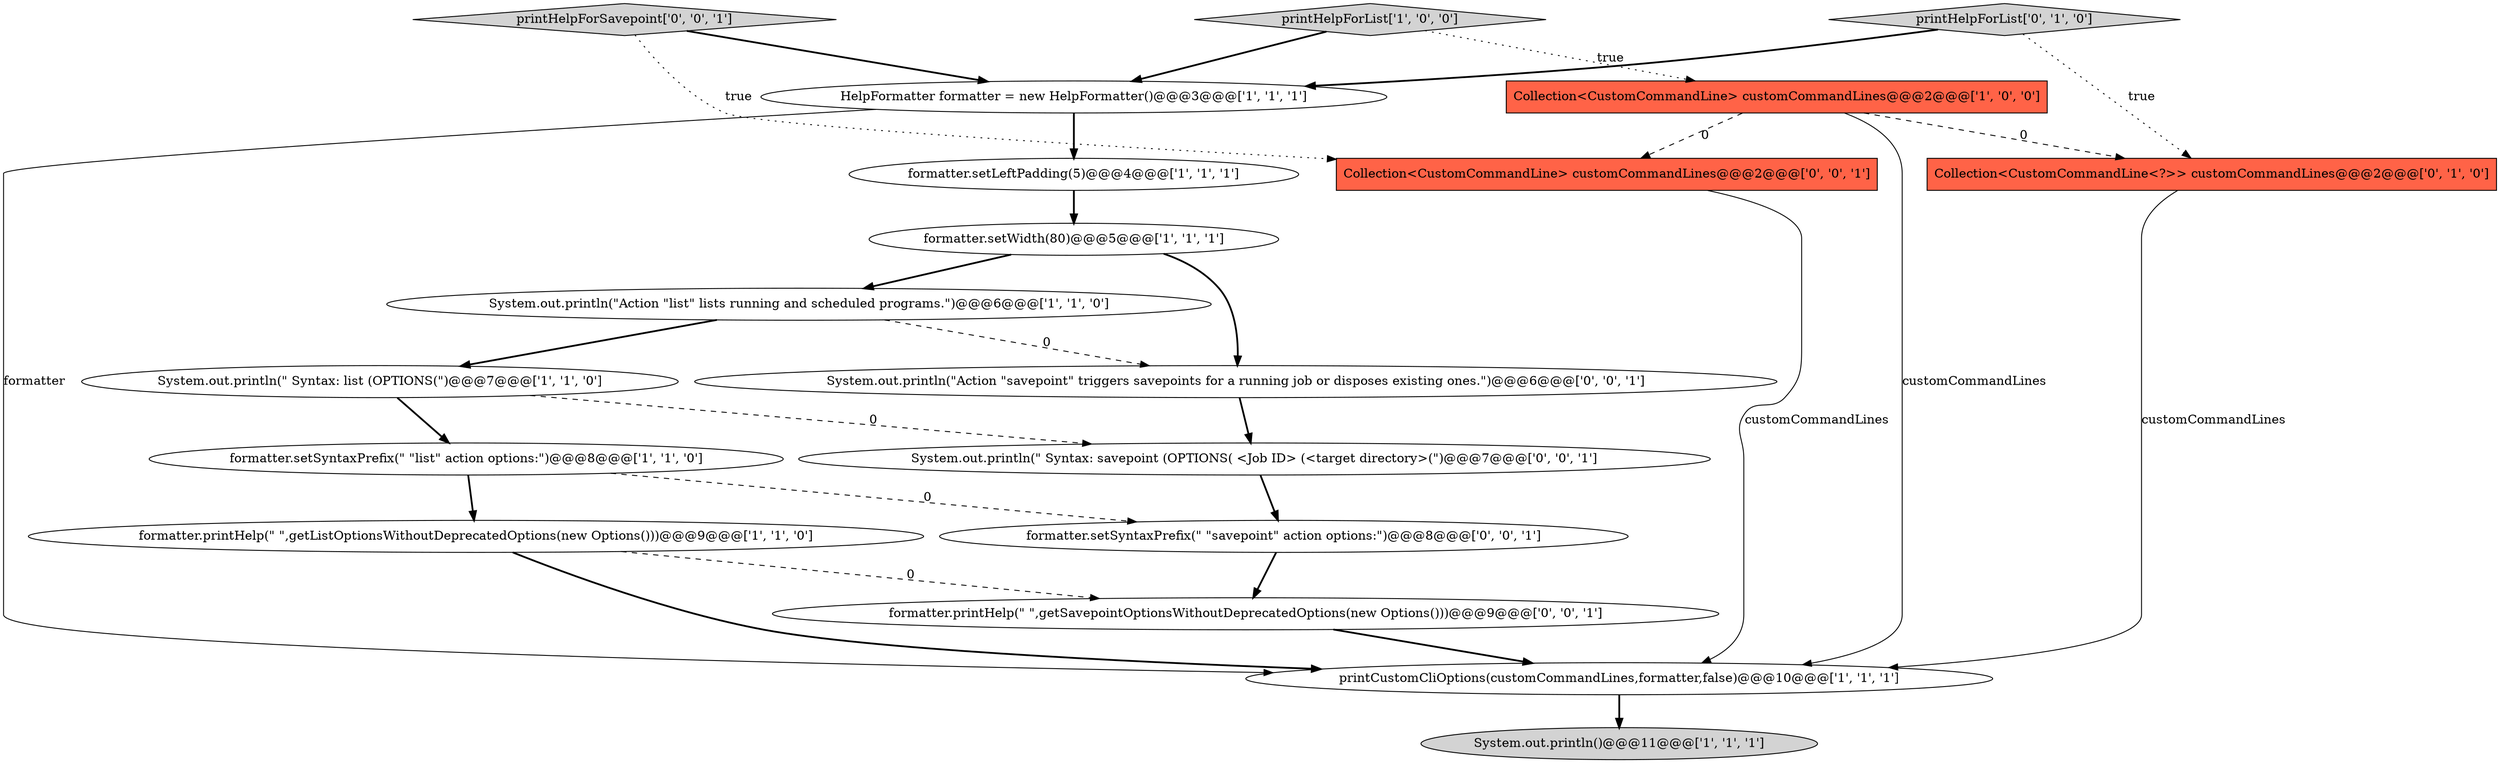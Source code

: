 digraph {
5 [style = filled, label = "System.out.println(\" Syntax: list (OPTIONS(\")@@@7@@@['1', '1', '0']", fillcolor = white, shape = ellipse image = "AAA0AAABBB1BBB"];
10 [style = filled, label = "HelpFormatter formatter = new HelpFormatter()@@@3@@@['1', '1', '1']", fillcolor = white, shape = ellipse image = "AAA0AAABBB1BBB"];
14 [style = filled, label = "formatter.printHelp(\" \",getSavepointOptionsWithoutDeprecatedOptions(new Options()))@@@9@@@['0', '0', '1']", fillcolor = white, shape = ellipse image = "AAA0AAABBB3BBB"];
11 [style = filled, label = "Collection<CustomCommandLine<?>> customCommandLines@@@2@@@['0', '1', '0']", fillcolor = tomato, shape = box image = "AAA1AAABBB2BBB"];
16 [style = filled, label = "printHelpForSavepoint['0', '0', '1']", fillcolor = lightgray, shape = diamond image = "AAA0AAABBB3BBB"];
0 [style = filled, label = "formatter.setLeftPadding(5)@@@4@@@['1', '1', '1']", fillcolor = white, shape = ellipse image = "AAA0AAABBB1BBB"];
4 [style = filled, label = "formatter.setSyntaxPrefix(\" \"list\" action options:\")@@@8@@@['1', '1', '0']", fillcolor = white, shape = ellipse image = "AAA0AAABBB1BBB"];
17 [style = filled, label = "Collection<CustomCommandLine> customCommandLines@@@2@@@['0', '0', '1']", fillcolor = tomato, shape = box image = "AAA0AAABBB3BBB"];
9 [style = filled, label = "formatter.printHelp(\" \",getListOptionsWithoutDeprecatedOptions(new Options()))@@@9@@@['1', '1', '0']", fillcolor = white, shape = ellipse image = "AAA0AAABBB1BBB"];
18 [style = filled, label = "formatter.setSyntaxPrefix(\" \"savepoint\" action options:\")@@@8@@@['0', '0', '1']", fillcolor = white, shape = ellipse image = "AAA0AAABBB3BBB"];
12 [style = filled, label = "printHelpForList['0', '1', '0']", fillcolor = lightgray, shape = diamond image = "AAA0AAABBB2BBB"];
8 [style = filled, label = "System.out.println()@@@11@@@['1', '1', '1']", fillcolor = lightgray, shape = ellipse image = "AAA0AAABBB1BBB"];
7 [style = filled, label = "printHelpForList['1', '0', '0']", fillcolor = lightgray, shape = diamond image = "AAA0AAABBB1BBB"];
6 [style = filled, label = "formatter.setWidth(80)@@@5@@@['1', '1', '1']", fillcolor = white, shape = ellipse image = "AAA0AAABBB1BBB"];
13 [style = filled, label = "System.out.println(\" Syntax: savepoint (OPTIONS( <Job ID> (<target directory>(\")@@@7@@@['0', '0', '1']", fillcolor = white, shape = ellipse image = "AAA0AAABBB3BBB"];
15 [style = filled, label = "System.out.println(\"Action \"savepoint\" triggers savepoints for a running job or disposes existing ones.\")@@@6@@@['0', '0', '1']", fillcolor = white, shape = ellipse image = "AAA0AAABBB3BBB"];
3 [style = filled, label = "System.out.println(\"Action \"list\" lists running and scheduled programs.\")@@@6@@@['1', '1', '0']", fillcolor = white, shape = ellipse image = "AAA0AAABBB1BBB"];
1 [style = filled, label = "printCustomCliOptions(customCommandLines,formatter,false)@@@10@@@['1', '1', '1']", fillcolor = white, shape = ellipse image = "AAA0AAABBB1BBB"];
2 [style = filled, label = "Collection<CustomCommandLine> customCommandLines@@@2@@@['1', '0', '0']", fillcolor = tomato, shape = box image = "AAA1AAABBB1BBB"];
5->13 [style = dashed, label="0"];
4->9 [style = bold, label=""];
6->3 [style = bold, label=""];
7->2 [style = dotted, label="true"];
4->18 [style = dashed, label="0"];
15->13 [style = bold, label=""];
1->8 [style = bold, label=""];
11->1 [style = solid, label="customCommandLines"];
0->6 [style = bold, label=""];
7->10 [style = bold, label=""];
16->10 [style = bold, label=""];
16->17 [style = dotted, label="true"];
2->17 [style = dashed, label="0"];
6->15 [style = bold, label=""];
14->1 [style = bold, label=""];
12->11 [style = dotted, label="true"];
17->1 [style = solid, label="customCommandLines"];
10->1 [style = solid, label="formatter"];
3->5 [style = bold, label=""];
12->10 [style = bold, label=""];
9->14 [style = dashed, label="0"];
5->4 [style = bold, label=""];
10->0 [style = bold, label=""];
2->1 [style = solid, label="customCommandLines"];
3->15 [style = dashed, label="0"];
2->11 [style = dashed, label="0"];
9->1 [style = bold, label=""];
18->14 [style = bold, label=""];
13->18 [style = bold, label=""];
}
